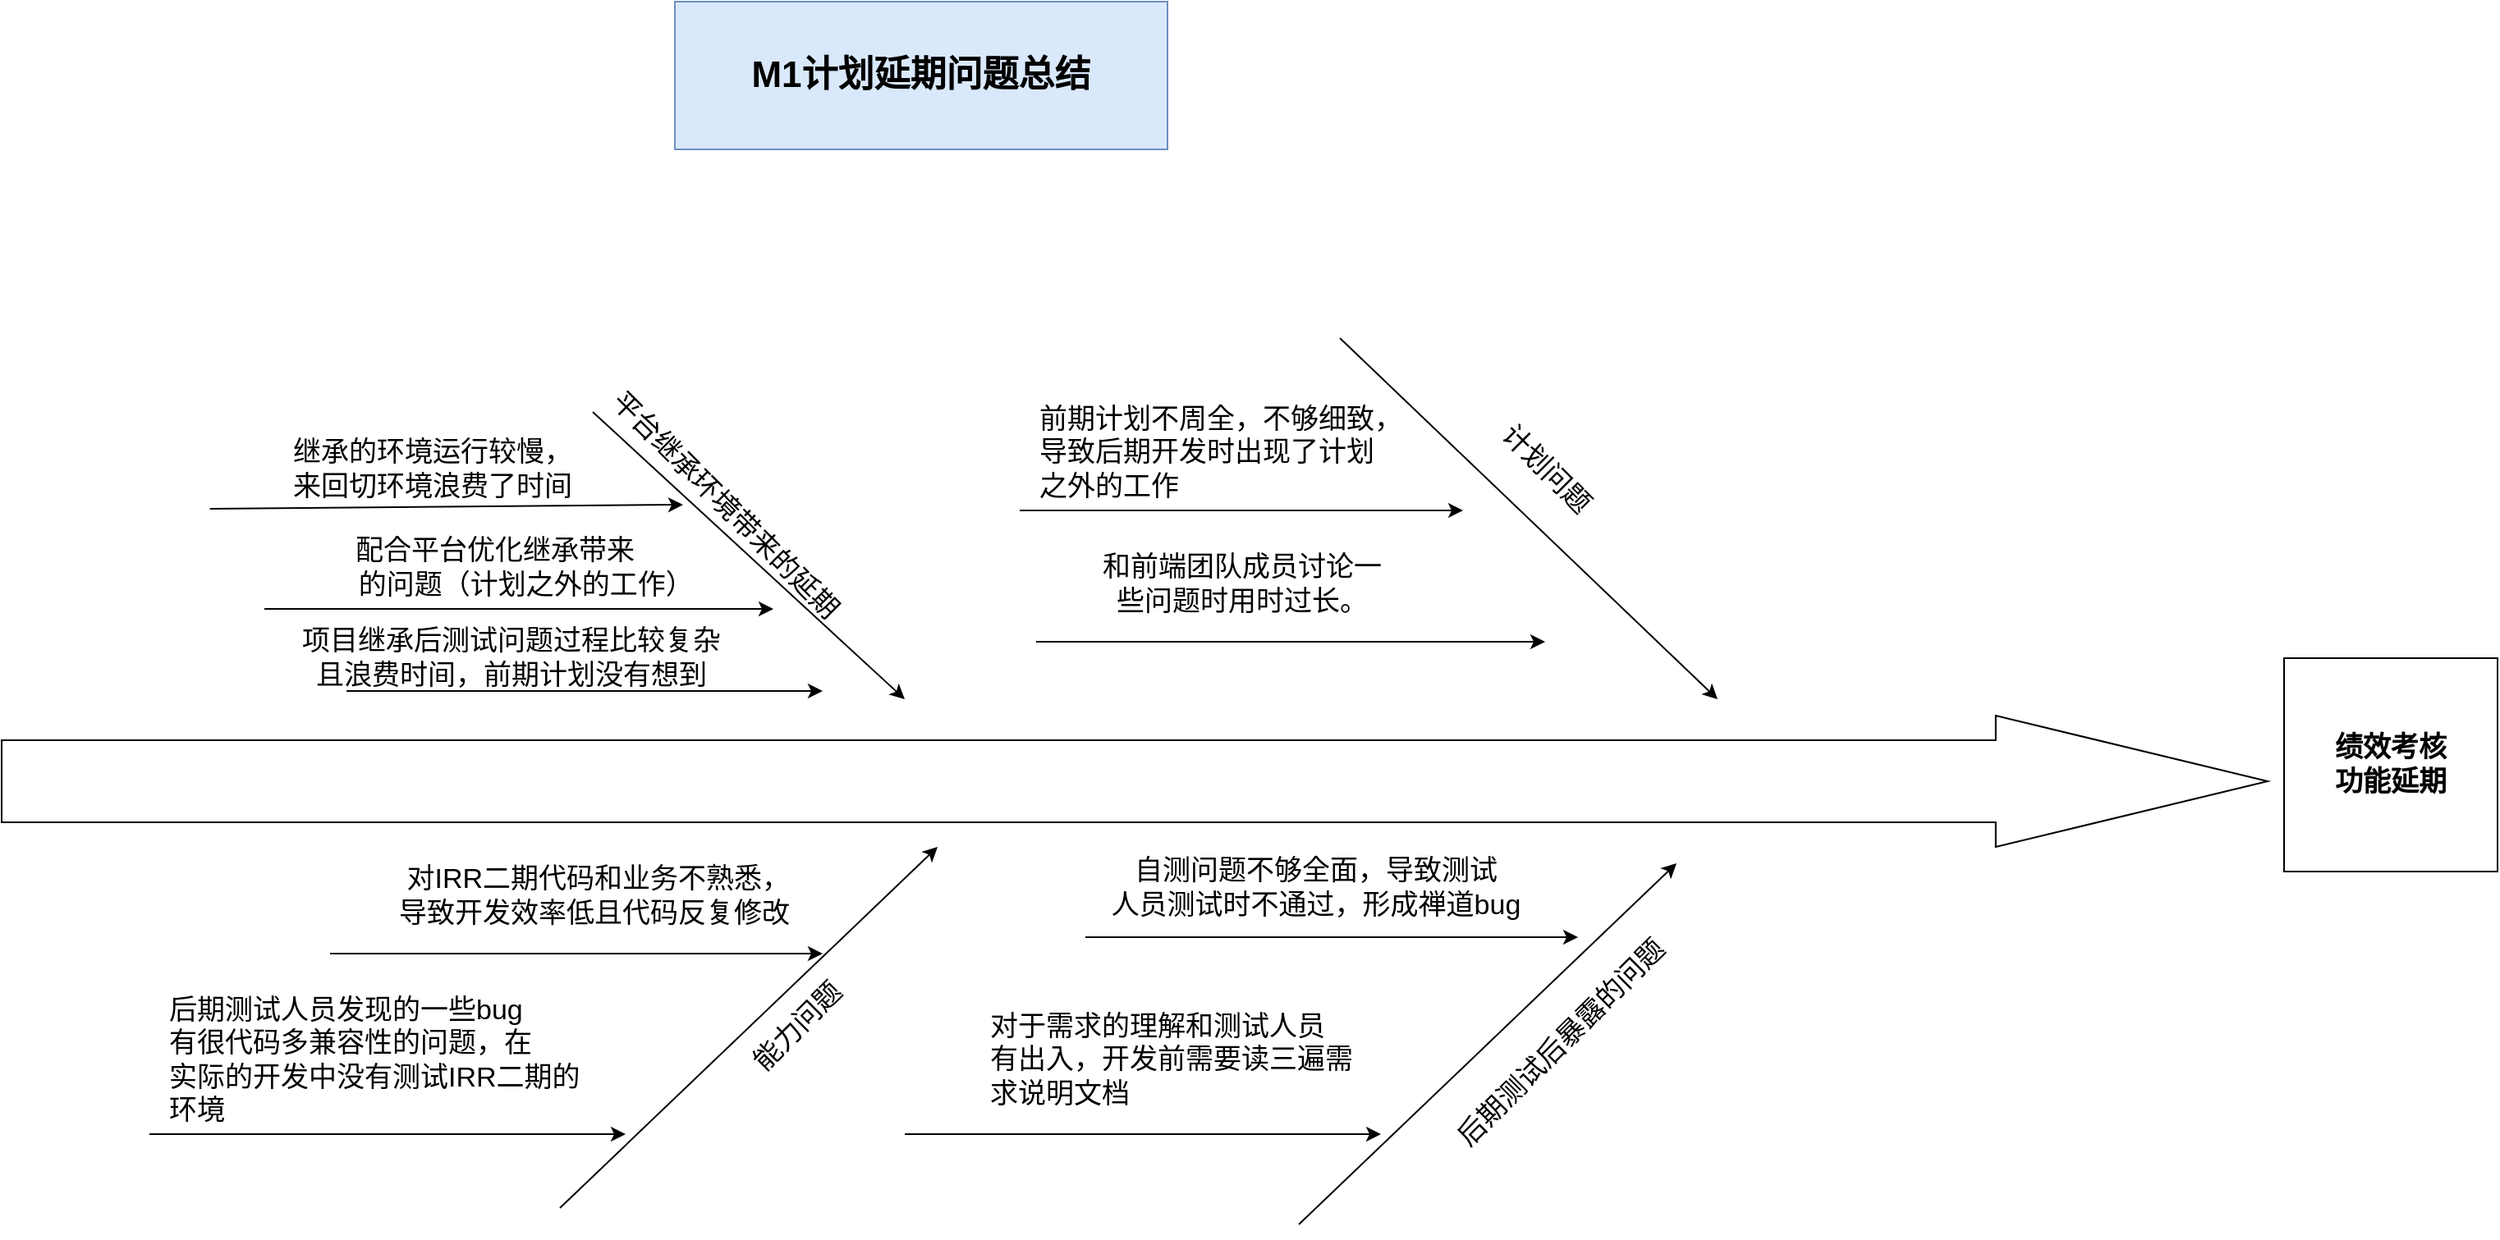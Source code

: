 <mxfile version="16.5.3" type="github">
  <diagram id="QHtwgJzUFFGJsDkYa1ve" name="第 1 页">
    <mxGraphModel dx="2889" dy="1122" grid="1" gridSize="10" guides="1" tooltips="1" connect="1" arrows="1" fold="1" page="1" pageScale="1" pageWidth="827" pageHeight="1169" math="0" shadow="0">
      <root>
        <mxCell id="0" />
        <mxCell id="1" parent="0" />
        <mxCell id="eNco1QbgEmGTv8bzj9Uy-3" value="绩效考核&lt;br style=&quot;font-size: 17px;&quot;&gt;功能延期" style="whiteSpace=wrap;html=1;aspect=fixed;fontStyle=1;fontSize=17;" vertex="1" parent="1">
          <mxGeometry x="1040" y="450" width="130" height="130" as="geometry" />
        </mxCell>
        <mxCell id="eNco1QbgEmGTv8bzj9Uy-5" value="M1计划延期问题总结" style="rounded=0;whiteSpace=wrap;html=1;fontStyle=1;fontSize=22;labelBackgroundColor=none;fillColor=#dae8fc;strokeColor=#6c8ebf;" vertex="1" parent="1">
          <mxGeometry x="60" y="50" width="300" height="90" as="geometry" />
        </mxCell>
        <mxCell id="eNco1QbgEmGTv8bzj9Uy-6" value="" style="shape=singleArrow;whiteSpace=wrap;html=1;labelBackgroundColor=none;fontSize=17;arrowWidth=0.625;arrowSize=0.12;" vertex="1" parent="1">
          <mxGeometry x="-350" y="485" width="1380" height="80" as="geometry" />
        </mxCell>
        <mxCell id="eNco1QbgEmGTv8bzj9Uy-8" value="" style="endArrow=classic;html=1;rounded=0;fontSize=17;" edge="1" parent="1">
          <mxGeometry width="50" height="50" relative="1" as="geometry">
            <mxPoint x="10" y="300" as="sourcePoint" />
            <mxPoint x="200" y="475" as="targetPoint" />
          </mxGeometry>
        </mxCell>
        <mxCell id="eNco1QbgEmGTv8bzj9Uy-9" value="平台继承环境带来的延期" style="text;html=1;align=center;verticalAlign=middle;resizable=0;points=[];autosize=1;strokeColor=none;fillColor=none;fontSize=17;rotation=45;" vertex="1" parent="1">
          <mxGeometry x="-10" y="342" width="200" height="30" as="geometry" />
        </mxCell>
        <mxCell id="eNco1QbgEmGTv8bzj9Uy-10" value="" style="endArrow=classic;html=1;rounded=0;fontSize=17;exitX=0.269;exitY=0.98;exitDx=0;exitDy=0;exitPerimeter=0;" edge="1" parent="1" source="eNco1QbgEmGTv8bzj9Uy-11">
          <mxGeometry width="50" height="50" relative="1" as="geometry">
            <mxPoint x="-320" y="357" as="sourcePoint" />
            <mxPoint x="65" y="356.5" as="targetPoint" />
          </mxGeometry>
        </mxCell>
        <mxCell id="eNco1QbgEmGTv8bzj9Uy-11" value="&amp;nbsp; &amp;nbsp; &amp;nbsp; &amp;nbsp; &amp;nbsp; &amp;nbsp; &amp;nbsp; &amp;nbsp; &amp;nbsp; &amp;nbsp; &amp;nbsp; 继承的环境运行较慢，&lt;br&gt;&amp;nbsp; &amp;nbsp; &amp;nbsp; &amp;nbsp; &amp;nbsp; &amp;nbsp; &amp;nbsp; &amp;nbsp; &amp;nbsp; &amp;nbsp; &amp;nbsp; &amp;nbsp; &amp;nbsp; &amp;nbsp; &amp;nbsp;来回切环境浪费了时间&amp;nbsp; &amp;nbsp; &amp;nbsp; &amp;nbsp;" style="text;html=1;align=center;verticalAlign=middle;resizable=0;points=[];autosize=1;strokeColor=none;fillColor=none;fontSize=17;" vertex="1" parent="1">
          <mxGeometry x="-320" y="310" width="360" height="50" as="geometry" />
        </mxCell>
        <mxCell id="eNco1QbgEmGTv8bzj9Uy-12" value="配合平台优化继承带来&lt;br&gt;&amp;nbsp; &amp;nbsp; &amp;nbsp; &amp;nbsp; 的问题（计划之外的工作）" style="text;html=1;align=center;verticalAlign=middle;resizable=0;points=[];autosize=1;strokeColor=none;fillColor=none;fontSize=17;" vertex="1" parent="1">
          <mxGeometry x="-180" y="370" width="260" height="50" as="geometry" />
        </mxCell>
        <mxCell id="eNco1QbgEmGTv8bzj9Uy-13" value="" style="endArrow=classic;html=1;rounded=0;fontSize=17;" edge="1" parent="1">
          <mxGeometry width="50" height="50" relative="1" as="geometry">
            <mxPoint x="-190" y="420" as="sourcePoint" />
            <mxPoint x="120" y="420" as="targetPoint" />
          </mxGeometry>
        </mxCell>
        <mxCell id="eNco1QbgEmGTv8bzj9Uy-16" value="" style="endArrow=classic;html=1;rounded=0;fontSize=17;" edge="1" parent="1">
          <mxGeometry width="50" height="50" relative="1" as="geometry">
            <mxPoint x="465" y="255" as="sourcePoint" />
            <mxPoint x="695" y="475" as="targetPoint" />
          </mxGeometry>
        </mxCell>
        <mxCell id="eNco1QbgEmGTv8bzj9Uy-17" value="计划问题" style="text;html=1;align=center;verticalAlign=middle;resizable=0;points=[];autosize=1;strokeColor=none;fillColor=none;fontSize=17;rotation=45;" vertex="1" parent="1">
          <mxGeometry x="550" y="320" width="80" height="30" as="geometry" />
        </mxCell>
        <mxCell id="eNco1QbgEmGTv8bzj9Uy-18" value="" style="endArrow=classic;html=1;rounded=0;fontSize=17;" edge="1" parent="1">
          <mxGeometry width="50" height="50" relative="1" as="geometry">
            <mxPoint x="270" y="360" as="sourcePoint" />
            <mxPoint x="540" y="360" as="targetPoint" />
          </mxGeometry>
        </mxCell>
        <mxCell id="eNco1QbgEmGTv8bzj9Uy-19" value="前期计划不周全，不够细致，&lt;br&gt;导致后期开发时出现了计划&lt;br&gt;之外的工作" style="text;html=1;align=left;verticalAlign=middle;resizable=0;points=[];autosize=1;strokeColor=none;fillColor=none;fontSize=17;" vertex="1" parent="1">
          <mxGeometry x="280" y="290" width="240" height="70" as="geometry" />
        </mxCell>
        <mxCell id="eNco1QbgEmGTv8bzj9Uy-20" value="" style="endArrow=classic;html=1;rounded=0;fontSize=17;" edge="1" parent="1">
          <mxGeometry width="50" height="50" relative="1" as="geometry">
            <mxPoint x="-10" y="785" as="sourcePoint" />
            <mxPoint x="220" y="565" as="targetPoint" />
          </mxGeometry>
        </mxCell>
        <mxCell id="eNco1QbgEmGTv8bzj9Uy-21" value="能力问题" style="text;html=1;align=center;verticalAlign=middle;resizable=0;points=[];autosize=1;strokeColor=none;fillColor=none;fontSize=17;rotation=-45;" vertex="1" parent="1">
          <mxGeometry x="95" y="660" width="80" height="30" as="geometry" />
        </mxCell>
        <mxCell id="eNco1QbgEmGTv8bzj9Uy-22" value="&amp;nbsp;对IRR二期代码和业务不熟悉，&lt;br&gt;导致开发效率低且代码反复修改&amp;nbsp; &amp;nbsp;" style="text;html=1;align=left;verticalAlign=middle;resizable=0;points=[];autosize=1;strokeColor=none;fillColor=none;fontSize=17;" vertex="1" parent="1">
          <mxGeometry x="-110" y="570" width="270" height="50" as="geometry" />
        </mxCell>
        <mxCell id="eNco1QbgEmGTv8bzj9Uy-23" value="" style="endArrow=classic;html=1;rounded=0;fontSize=17;" edge="1" parent="1">
          <mxGeometry width="50" height="50" relative="1" as="geometry">
            <mxPoint x="280" y="440" as="sourcePoint" />
            <mxPoint x="590" y="440" as="targetPoint" />
          </mxGeometry>
        </mxCell>
        <mxCell id="eNco1QbgEmGTv8bzj9Uy-24" value="" style="endArrow=classic;html=1;rounded=0;fontSize=17;" edge="1" parent="1">
          <mxGeometry width="50" height="50" relative="1" as="geometry">
            <mxPoint x="-260" y="740" as="sourcePoint" />
            <mxPoint x="30" y="740" as="targetPoint" />
          </mxGeometry>
        </mxCell>
        <mxCell id="eNco1QbgEmGTv8bzj9Uy-25" value="" style="endArrow=classic;html=1;rounded=0;fontSize=17;" edge="1" parent="1">
          <mxGeometry width="50" height="50" relative="1" as="geometry">
            <mxPoint x="440" y="795" as="sourcePoint" />
            <mxPoint x="670" y="575" as="targetPoint" />
          </mxGeometry>
        </mxCell>
        <mxCell id="eNco1QbgEmGTv8bzj9Uy-26" value="" style="endArrow=classic;html=1;rounded=0;fontSize=17;" edge="1" parent="1">
          <mxGeometry width="50" height="50" relative="1" as="geometry">
            <mxPoint x="-150" y="630" as="sourcePoint" />
            <mxPoint x="150" y="630" as="targetPoint" />
          </mxGeometry>
        </mxCell>
        <mxCell id="eNco1QbgEmGTv8bzj9Uy-27" value="和前端团队成员讨论一&lt;br&gt;些问题时用时过长。" style="text;html=1;align=center;verticalAlign=middle;resizable=0;points=[];autosize=1;strokeColor=none;fillColor=none;fontSize=17;" vertex="1" parent="1">
          <mxGeometry x="310" y="380" width="190" height="50" as="geometry" />
        </mxCell>
        <mxCell id="eNco1QbgEmGTv8bzj9Uy-28" value="后期测试人员发现的一些bug&lt;br&gt;有很代码多兼容性的问题，在&lt;br&gt;实际的开发中没有测试IRR二期的&lt;br&gt;环境" style="text;html=1;align=left;verticalAlign=middle;resizable=0;points=[];autosize=1;strokeColor=none;fillColor=none;fontSize=17;" vertex="1" parent="1">
          <mxGeometry x="-250" y="650" width="270" height="90" as="geometry" />
        </mxCell>
        <mxCell id="eNco1QbgEmGTv8bzj9Uy-29" value="" style="endArrow=classic;html=1;rounded=0;fontSize=17;" edge="1" parent="1">
          <mxGeometry width="50" height="50" relative="1" as="geometry">
            <mxPoint x="-140" y="470" as="sourcePoint" />
            <mxPoint x="150" y="470" as="targetPoint" />
          </mxGeometry>
        </mxCell>
        <mxCell id="eNco1QbgEmGTv8bzj9Uy-30" value="项目继承后测试问题过程比较复杂&lt;br&gt;且浪费时间，前期计划没有想到" style="text;html=1;align=center;verticalAlign=middle;resizable=0;points=[];autosize=1;strokeColor=none;fillColor=none;fontSize=17;" vertex="1" parent="1">
          <mxGeometry x="-175" y="425" width="270" height="50" as="geometry" />
        </mxCell>
        <mxCell id="eNco1QbgEmGTv8bzj9Uy-31" value="&lt;span style=&quot;color: rgba(0 , 0 , 0 , 0) ; font-family: monospace ; font-size: 0px&quot;&gt;%3CmxGraphModel%3E%3Croot%3E%3CmxCell%20id%3D%220%22%2F%3E%3CmxCell%20id%3D%221%22%20parent%3D%220%22%2F%3E%3CmxCell%20id%3D%222%22%20value%3D%22%E8%83%BD%E5%8A%9B%E9%97%AE%E9%A2%98%22%20style%3D%22text%3Bhtml%3D1%3Balign%3Dcenter%3BverticalAlign%3Dmiddle%3Bresizable%3D0%3Bpoints%3D%5B%5D%3Bautosize%3D1%3BstrokeColor%3Dnone%3BfillColor%3Dnone%3BfontSize%3D17%3Brotation%3D-45%3B%22%20vertex%3D%221%22%20parent%3D%221%22%3E%3CmxGeometry%20x%3D%22100%22%20y%3D%22660%22%20width%3D%2280%22%20height%3D%2230%22%20as%3D%22geometry%22%2F%3E%3C%2FmxCell%3E%3C%2Froot%3E%3C%2FmxGraphModel%3E&lt;/span&gt;" style="text;html=1;align=center;verticalAlign=middle;resizable=0;points=[];autosize=1;strokeColor=none;fillColor=none;fontSize=17;" vertex="1" parent="1">
          <mxGeometry x="560" y="685" width="20" height="30" as="geometry" />
        </mxCell>
        <mxCell id="eNco1QbgEmGTv8bzj9Uy-32" value="后期测试后暴露的问题" style="text;html=1;align=center;verticalAlign=middle;resizable=0;points=[];autosize=1;strokeColor=none;fillColor=none;fontSize=17;rotation=-45;" vertex="1" parent="1">
          <mxGeometry x="505" y="670" width="190" height="30" as="geometry" />
        </mxCell>
        <mxCell id="eNco1QbgEmGTv8bzj9Uy-33" value="" style="endArrow=classic;html=1;rounded=0;fontSize=17;" edge="1" parent="1">
          <mxGeometry width="50" height="50" relative="1" as="geometry">
            <mxPoint x="310" y="620" as="sourcePoint" />
            <mxPoint x="610" y="620" as="targetPoint" />
          </mxGeometry>
        </mxCell>
        <mxCell id="eNco1QbgEmGTv8bzj9Uy-34" value="自测问题不够全面，导致测试&lt;br&gt;人员测试时不通过，形成禅道bug" style="text;html=1;align=center;verticalAlign=middle;resizable=0;points=[];autosize=1;strokeColor=none;fillColor=none;fontSize=17;" vertex="1" parent="1">
          <mxGeometry x="320" y="565" width="260" height="50" as="geometry" />
        </mxCell>
        <mxCell id="eNco1QbgEmGTv8bzj9Uy-35" value="" style="endArrow=classic;html=1;rounded=0;fontSize=17;" edge="1" parent="1">
          <mxGeometry width="50" height="50" relative="1" as="geometry">
            <mxPoint x="200" y="740" as="sourcePoint" />
            <mxPoint x="490" y="740" as="targetPoint" />
          </mxGeometry>
        </mxCell>
        <mxCell id="eNco1QbgEmGTv8bzj9Uy-36" value="对于需求的理解和测试人员&lt;br&gt;有出入，开发前需要读三遍需&lt;br&gt;求说明文档" style="text;html=1;align=left;verticalAlign=middle;resizable=0;points=[];autosize=1;strokeColor=none;fillColor=none;fontSize=17;" vertex="1" parent="1">
          <mxGeometry x="250" y="660" width="240" height="70" as="geometry" />
        </mxCell>
      </root>
    </mxGraphModel>
  </diagram>
</mxfile>
